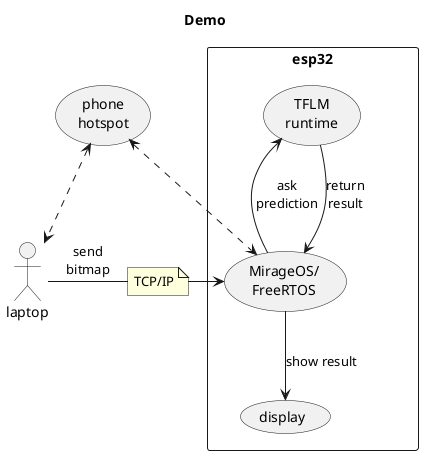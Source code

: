 @startuml
skinparam pacakgeStyle rectangle
actor laptop
title Demo

note "TCP/IP" as tcpip


(phone\nhotspot) <..> laptop

rectangle esp32 {
        (phone\nhotspot) <..> (MirageOS/\nFreeRTOS)
        laptop -right- tcpip: "send\nbitmap"
        tcpip -right-> (MirageOS/\nFreeRTOS)
        (MirageOS/\nFreeRTOS) -up-> (TFLM\nruntime): "ask\nprediction"
        (TFLM\nruntime) -down-> (MirageOS/\nFreeRTOS): "return\nresult"
        (MirageOS/\nFreeRTOS) -down-> (display): "show result"
}

@enduml
